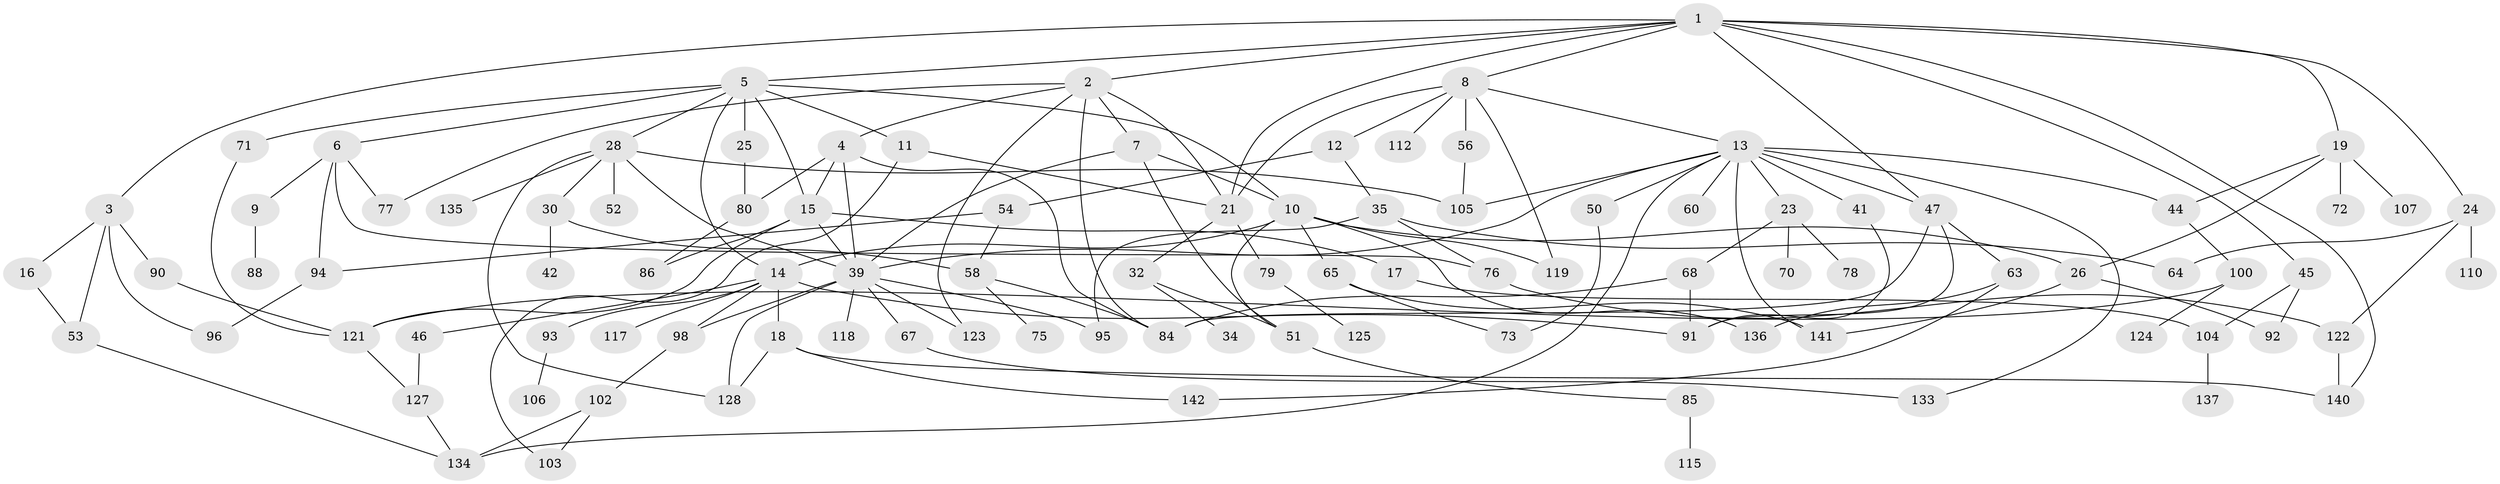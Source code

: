 // original degree distribution, {10: 0.007042253521126761, 7: 0.02112676056338028, 5: 0.07042253521126761, 9: 0.014084507042253521, 6: 0.035211267605633804, 4: 0.09859154929577464, 2: 0.28169014084507044, 3: 0.2746478873239437, 1: 0.19718309859154928}
// Generated by graph-tools (version 1.1) at 2025/16/03/04/25 18:16:55]
// undirected, 99 vertices, 156 edges
graph export_dot {
graph [start="1"]
  node [color=gray90,style=filled];
  1;
  2;
  3;
  4;
  5 [super="+108"];
  6 [super="+74"];
  7;
  8 [super="+22"];
  9;
  10 [super="+81+114+57"];
  11 [super="+62"];
  12;
  13 [super="+37+20"];
  14 [super="+55+38"];
  15;
  16;
  17;
  18 [super="+27"];
  19 [super="+109+130"];
  21 [super="+40+87"];
  23;
  24 [super="+31"];
  25;
  26 [super="+61"];
  28 [super="+29"];
  30 [super="+33"];
  32;
  34;
  35;
  39 [super="+82"];
  41 [super="+49"];
  42;
  44 [super="+48"];
  45 [super="+111"];
  46 [super="+89+69+131"];
  47;
  50;
  51 [super="+66"];
  52;
  53;
  54;
  56;
  58 [super="+83"];
  60;
  63;
  64;
  65;
  67;
  68;
  70;
  71;
  72;
  73;
  75;
  76;
  77;
  78;
  79 [super="+116"];
  80;
  84 [super="+120"];
  85;
  86;
  88;
  90;
  91 [super="+129"];
  92 [super="+113"];
  93;
  94 [super="+99"];
  95;
  96;
  98;
  100;
  102;
  103;
  104;
  105 [super="+138"];
  106;
  107;
  110;
  112;
  115;
  117;
  118;
  119;
  121;
  122;
  123;
  124;
  125;
  127;
  128;
  133;
  134;
  135;
  136;
  137;
  140;
  141;
  142;
  1 -- 2;
  1 -- 3;
  1 -- 5;
  1 -- 8;
  1 -- 19;
  1 -- 21;
  1 -- 24;
  1 -- 45;
  1 -- 140;
  1 -- 47;
  2 -- 4;
  2 -- 7;
  2 -- 77;
  2 -- 123;
  2 -- 84;
  2 -- 21;
  3 -- 16;
  3 -- 53;
  3 -- 90;
  3 -- 96;
  4 -- 15;
  4 -- 80;
  4 -- 84;
  4 -- 39;
  5 -- 6;
  5 -- 11;
  5 -- 14;
  5 -- 25;
  5 -- 28;
  5 -- 71;
  5 -- 15;
  5 -- 10;
  6 -- 9;
  6 -- 76;
  6 -- 77;
  6 -- 94;
  7 -- 10;
  7 -- 39;
  7 -- 51;
  8 -- 12;
  8 -- 13;
  8 -- 56;
  8 -- 112;
  8 -- 21;
  8 -- 119;
  9 -- 88;
  10 -- 26;
  10 -- 65;
  10 -- 51 [weight=2];
  10 -- 136;
  10 -- 119;
  10 -- 14;
  11 -- 21;
  11 -- 103;
  12 -- 35;
  12 -- 54;
  13 -- 41 [weight=2];
  13 -- 60;
  13 -- 44;
  13 -- 105;
  13 -- 133;
  13 -- 134;
  13 -- 39;
  13 -- 141;
  13 -- 47;
  13 -- 50;
  13 -- 23;
  14 -- 18;
  14 -- 98;
  14 -- 91 [weight=2];
  14 -- 93;
  14 -- 46;
  14 -- 117;
  15 -- 17;
  15 -- 86;
  15 -- 121;
  15 -- 39;
  16 -- 53;
  17 -- 104;
  18 -- 140;
  18 -- 128;
  18 -- 142;
  19 -- 72;
  19 -- 107 [weight=2];
  19 -- 26;
  19 -- 44;
  21 -- 32;
  21 -- 79;
  23 -- 68;
  23 -- 70;
  23 -- 78;
  24 -- 110;
  24 -- 122;
  24 -- 64;
  25 -- 80;
  26 -- 141;
  26 -- 92;
  28 -- 135;
  28 -- 128;
  28 -- 52;
  28 -- 30;
  28 -- 39;
  28 -- 105;
  30 -- 42;
  30 -- 58;
  32 -- 34;
  32 -- 51;
  35 -- 64;
  35 -- 76;
  35 -- 95;
  39 -- 67;
  39 -- 118;
  39 -- 123;
  39 -- 95;
  39 -- 128;
  39 -- 98;
  41 -- 91 [weight=2];
  44 -- 100;
  45 -- 92;
  45 -- 104;
  46 -- 127;
  47 -- 63;
  47 -- 91;
  47 -- 84;
  50 -- 73;
  51 -- 85;
  53 -- 134;
  54 -- 94;
  54 -- 58;
  56 -- 105;
  58 -- 75;
  58 -- 84;
  63 -- 136;
  63 -- 142;
  65 -- 141;
  65 -- 73;
  67 -- 133;
  68 -- 84;
  68 -- 91;
  71 -- 121;
  76 -- 122;
  79 -- 125;
  80 -- 86;
  85 -- 115;
  90 -- 121;
  93 -- 106;
  94 -- 96;
  98 -- 102;
  100 -- 124;
  100 -- 121;
  102 -- 103;
  102 -- 134;
  104 -- 137;
  121 -- 127;
  122 -- 140;
  127 -- 134;
}
